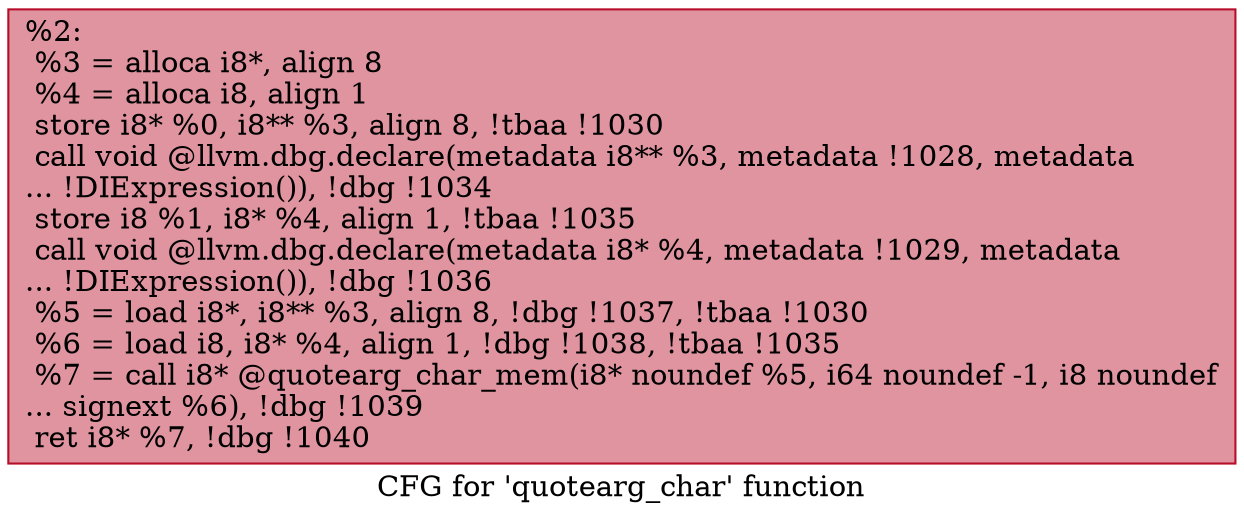 digraph "CFG for 'quotearg_char' function" {
	label="CFG for 'quotearg_char' function";

	Node0x23cf480 [shape=record,color="#b70d28ff", style=filled, fillcolor="#b70d2870",label="{%2:\l  %3 = alloca i8*, align 8\l  %4 = alloca i8, align 1\l  store i8* %0, i8** %3, align 8, !tbaa !1030\l  call void @llvm.dbg.declare(metadata i8** %3, metadata !1028, metadata\l... !DIExpression()), !dbg !1034\l  store i8 %1, i8* %4, align 1, !tbaa !1035\l  call void @llvm.dbg.declare(metadata i8* %4, metadata !1029, metadata\l... !DIExpression()), !dbg !1036\l  %5 = load i8*, i8** %3, align 8, !dbg !1037, !tbaa !1030\l  %6 = load i8, i8* %4, align 1, !dbg !1038, !tbaa !1035\l  %7 = call i8* @quotearg_char_mem(i8* noundef %5, i64 noundef -1, i8 noundef\l... signext %6), !dbg !1039\l  ret i8* %7, !dbg !1040\l}"];
}
